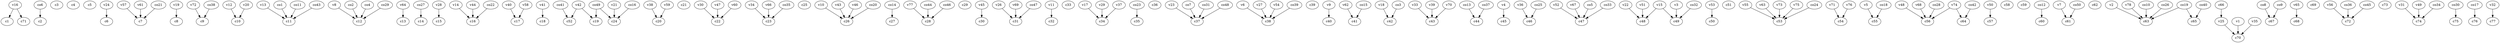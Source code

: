 strict digraph  {
c1;
c2;
c3;
c4;
c5;
c6;
c7;
c8;
c9;
c10;
c11;
c12;
c13;
c14;
c15;
c16;
c17;
c18;
c19;
c20;
c21;
c22;
c23;
c24;
c25;
c26;
c27;
c28;
c29;
c30;
c31;
c32;
c33;
c34;
c35;
c36;
c37;
c38;
c39;
c40;
c41;
c42;
c43;
c44;
c45;
c46;
c47;
c48;
c49;
c50;
c51;
c52;
c53;
c54;
c55;
c56;
c57;
c58;
c59;
c60;
c61;
c62;
c63;
c64;
c65;
c66;
c67;
c68;
c69;
c70;
c71;
c72;
c73;
c74;
c75;
c76;
c77;
v1;
v2;
v3;
v4;
v5;
v6;
v7;
v8;
v9;
v10;
v11;
v12;
v13;
v14;
v15;
v16;
v17;
v18;
v19;
v20;
v21;
v22;
v23;
v24;
v25;
v26;
v27;
v28;
v29;
v30;
v31;
v32;
v33;
v34;
v35;
v36;
v37;
v38;
v39;
v40;
v41;
v42;
v43;
v44;
v45;
v46;
v47;
v48;
v49;
v50;
v51;
v52;
v53;
v54;
v55;
v56;
v57;
v58;
v59;
v60;
v61;
v62;
v63;
v64;
v65;
v66;
v67;
v68;
v69;
v70;
v71;
v72;
v73;
v74;
v75;
v76;
v77;
v78;
co1;
co2;
co3;
co4;
co5;
co6;
co7;
co8;
co9;
co10;
co11;
co12;
co13;
co14;
co15;
co16;
co17;
co18;
co19;
co20;
co21;
co22;
co23;
co24;
co25;
co26;
co27;
co28;
co29;
co30;
co31;
co32;
co33;
co34;
co35;
co36;
co37;
co38;
co39;
co40;
co41;
co42;
co43;
co44;
co45;
co46;
co47;
co48;
co49;
co50;
c66 -> v25  [weight=1];
v1 -> c70  [weight=1];
v2 -> c63  [weight=1];
v3 -> c49  [weight=1];
v4 -> c45  [weight=1];
v5 -> c55  [weight=1];
v6 -> c38  [weight=1];
v7 -> c61  [weight=1];
v8 -> c12  [weight=1];
v9 -> c40  [weight=1];
v10 -> c26  [weight=1];
v11 -> c32  [weight=1];
v12 -> c10  [weight=1];
v13 -> c11  [weight=1];
v14 -> c16  [weight=1];
v15 -> c49  [weight=1];
v15 -> c48  [weight=1];
v16 -> c71  [weight=1];
v16 -> c1  [weight=1];
v17 -> c34  [weight=1];
v18 -> c42  [weight=1];
v19 -> c8  [weight=1];
v20 -> c10  [weight=1];
v21 -> c24  [weight=1];
v22 -> c48  [weight=1];
v23 -> c37  [weight=1];
v24 -> c6  [weight=1];
v25 -> c70  [weight=1];
v26 -> c31  [weight=1];
v27 -> c38  [weight=1];
v28 -> c15  [weight=1];
v29 -> c34  [weight=1];
v30 -> c22  [weight=1];
v31 -> c74  [weight=1];
v32 -> c77  [weight=1];
v33 -> c43  [weight=1];
v34 -> c23  [weight=1];
v35 -> c70  [weight=1];
v36 -> c46  [weight=1];
v37 -> c34  [weight=1];
v38 -> c20  [weight=1];
v39 -> c43  [weight=1];
v40 -> c17  [weight=1];
v41 -> c18  [weight=1];
v42 -> c52  [weight=1];
v42 -> c19  [weight=1];
v43 -> c26  [weight=1];
v44 -> c16  [weight=1];
v45 -> c30  [weight=1];
v46 -> c26  [weight=1];
v47 -> c22  [weight=1];
v48 -> c56  [weight=1];
v49 -> c74  [weight=1];
v50 -> c57  [weight=1];
v51 -> c48  [weight=1];
v52 -> c47  [weight=1];
v53 -> c50  [weight=1];
v54 -> c38  [weight=1];
v55 -> c53  [weight=1];
v56 -> c72  [weight=1];
v57 -> c7  [weight=1];
v58 -> c17  [weight=1];
v59 -> c20  [weight=1];
v60 -> c22  [weight=1];
v61 -> c7  [weight=1];
v62 -> c41  [weight=1];
v63 -> c53  [weight=1];
v64 -> c13  [weight=1];
v65 -> c68  [weight=1];
v66 -> c23  [weight=1];
v67 -> c47  [weight=1];
v68 -> c56  [weight=1];
v69 -> c31  [weight=1];
v70 -> c43  [weight=1];
v71 -> c54  [weight=1];
v72 -> c9  [weight=1];
v73 -> c53  [weight=1];
v74 -> c56  [weight=1];
v74 -> c64  [weight=1];
v75 -> c53  [weight=1];
v76 -> c54  [weight=1];
v77 -> c28  [weight=1];
v78 -> c63  [weight=1];
co1 -> c11  [weight=1];
co2 -> c12  [weight=1];
co3 -> c42  [weight=1];
co4 -> c12  [weight=1];
co5 -> c47  [weight=1];
co6 -> c2  [weight=1];
co7 -> c37  [weight=1];
co8 -> c67  [weight=1];
co9 -> c67  [weight=1];
co10 -> c63  [weight=1];
co11 -> c11  [weight=1];
co12 -> c60  [weight=1];
co13 -> c44  [weight=1];
co14 -> c27  [weight=1];
co15 -> c41  [weight=1];
co16 -> c24  [weight=1];
co17 -> c76  [weight=1];
co18 -> c55  [weight=1];
co19 -> c65  [weight=1];
co19 -> c63  [weight=1];
co20 -> c26  [weight=1];
co21 -> c7  [weight=1];
co22 -> c16  [weight=1];
co23 -> c35  [weight=1];
co24 -> c53  [weight=1];
co25 -> c46  [weight=1];
co26 -> c63  [weight=1];
co27 -> c14  [weight=1];
co28 -> c56  [weight=1];
co29 -> c12  [weight=1];
co30 -> c75  [weight=1];
co31 -> c37  [weight=1];
co32 -> c49  [weight=1];
co33 -> c47  [weight=1];
co34 -> c74  [weight=1];
co35 -> c23  [weight=1];
co36 -> c72  [weight=1];
co37 -> c44  [weight=1];
co38 -> c9  [weight=1];
co39 -> c38  [weight=1];
co40 -> c65  [weight=1];
co41 -> c52  [weight=1];
co42 -> c64  [weight=1];
co43 -> c11  [weight=1];
co44 -> c28  [weight=1];
co45 -> c72  [weight=1];
co46 -> c28  [weight=1];
co47 -> c31  [weight=1];
co48 -> c37  [weight=1];
co49 -> c24  [weight=1];
co49 -> c19  [weight=1];
co50 -> c61  [weight=1];
}
